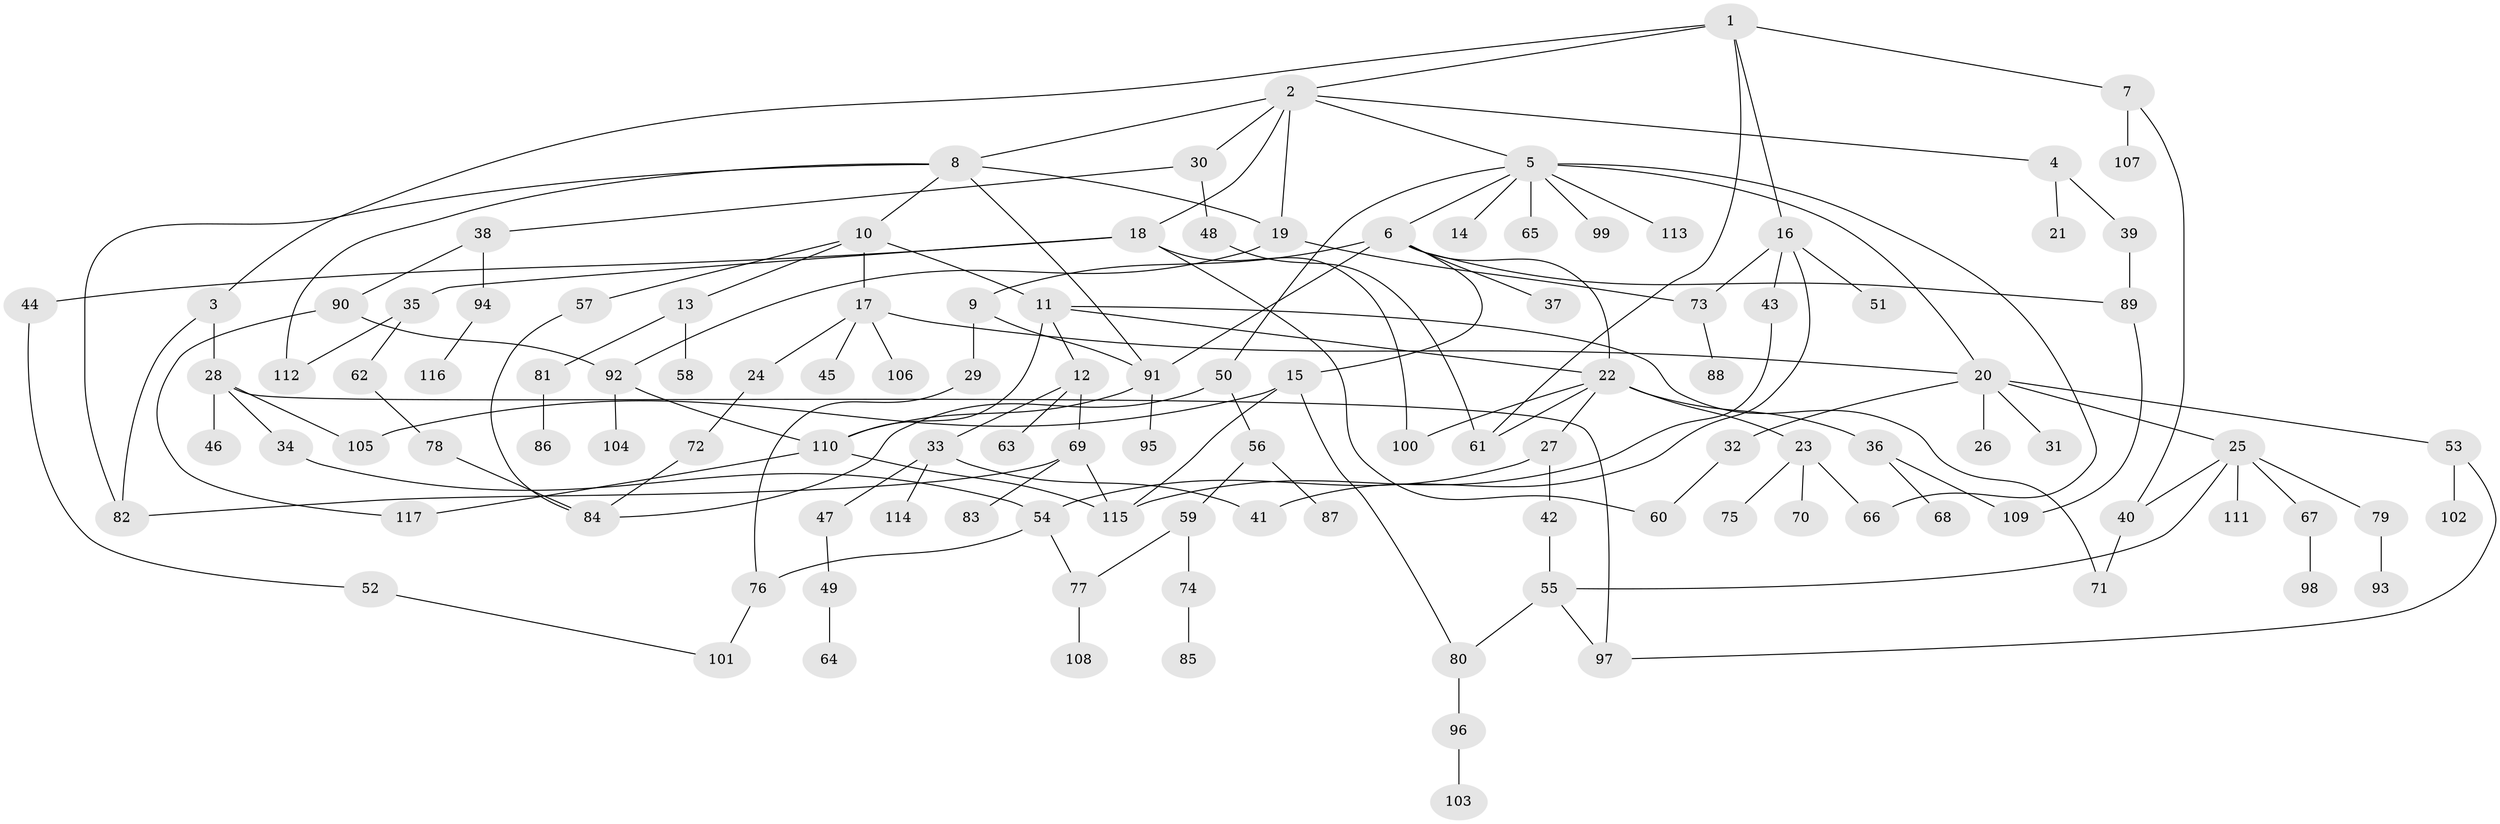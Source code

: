 // coarse degree distribution, {5: 0.08620689655172414, 4: 0.06896551724137931, 1: 0.4827586206896552, 2: 0.22413793103448276, 3: 0.05172413793103448, 8: 0.034482758620689655, 19: 0.017241379310344827, 6: 0.017241379310344827, 9: 0.017241379310344827}
// Generated by graph-tools (version 1.1) at 2025/46/03/04/25 21:46:04]
// undirected, 117 vertices, 154 edges
graph export_dot {
graph [start="1"]
  node [color=gray90,style=filled];
  1;
  2;
  3;
  4;
  5;
  6;
  7;
  8;
  9;
  10;
  11;
  12;
  13;
  14;
  15;
  16;
  17;
  18;
  19;
  20;
  21;
  22;
  23;
  24;
  25;
  26;
  27;
  28;
  29;
  30;
  31;
  32;
  33;
  34;
  35;
  36;
  37;
  38;
  39;
  40;
  41;
  42;
  43;
  44;
  45;
  46;
  47;
  48;
  49;
  50;
  51;
  52;
  53;
  54;
  55;
  56;
  57;
  58;
  59;
  60;
  61;
  62;
  63;
  64;
  65;
  66;
  67;
  68;
  69;
  70;
  71;
  72;
  73;
  74;
  75;
  76;
  77;
  78;
  79;
  80;
  81;
  82;
  83;
  84;
  85;
  86;
  87;
  88;
  89;
  90;
  91;
  92;
  93;
  94;
  95;
  96;
  97;
  98;
  99;
  100;
  101;
  102;
  103;
  104;
  105;
  106;
  107;
  108;
  109;
  110;
  111;
  112;
  113;
  114;
  115;
  116;
  117;
  1 -- 2;
  1 -- 3;
  1 -- 7;
  1 -- 16;
  1 -- 61;
  2 -- 4;
  2 -- 5;
  2 -- 8;
  2 -- 18;
  2 -- 30;
  2 -- 19;
  3 -- 28;
  3 -- 82;
  4 -- 21;
  4 -- 39;
  5 -- 6;
  5 -- 14;
  5 -- 20;
  5 -- 50;
  5 -- 65;
  5 -- 99;
  5 -- 113;
  5 -- 66;
  6 -- 9;
  6 -- 15;
  6 -- 22;
  6 -- 37;
  6 -- 91;
  6 -- 89;
  7 -- 40;
  7 -- 107;
  8 -- 10;
  8 -- 19;
  8 -- 112;
  8 -- 91;
  8 -- 82;
  9 -- 29;
  9 -- 91;
  10 -- 11;
  10 -- 13;
  10 -- 17;
  10 -- 57;
  11 -- 12;
  11 -- 71;
  11 -- 110;
  11 -- 22;
  12 -- 33;
  12 -- 63;
  12 -- 69;
  13 -- 58;
  13 -- 81;
  15 -- 105;
  15 -- 80;
  15 -- 115;
  16 -- 41;
  16 -- 43;
  16 -- 51;
  16 -- 73;
  17 -- 24;
  17 -- 45;
  17 -- 106;
  17 -- 20;
  18 -- 35;
  18 -- 44;
  18 -- 100;
  18 -- 60;
  19 -- 73;
  19 -- 92;
  20 -- 25;
  20 -- 26;
  20 -- 31;
  20 -- 32;
  20 -- 53;
  22 -- 23;
  22 -- 27;
  22 -- 36;
  22 -- 100;
  22 -- 61;
  23 -- 66;
  23 -- 70;
  23 -- 75;
  24 -- 72;
  25 -- 55;
  25 -- 67;
  25 -- 79;
  25 -- 111;
  25 -- 40;
  27 -- 42;
  27 -- 54;
  28 -- 34;
  28 -- 46;
  28 -- 97;
  28 -- 105;
  29 -- 76;
  30 -- 38;
  30 -- 48;
  32 -- 60;
  33 -- 47;
  33 -- 114;
  33 -- 41;
  34 -- 54;
  35 -- 62;
  35 -- 112;
  36 -- 68;
  36 -- 109;
  38 -- 90;
  38 -- 94;
  39 -- 89;
  40 -- 71;
  42 -- 55;
  43 -- 115;
  44 -- 52;
  47 -- 49;
  48 -- 61;
  49 -- 64;
  50 -- 56;
  50 -- 84;
  52 -- 101;
  53 -- 97;
  53 -- 102;
  54 -- 77;
  54 -- 76;
  55 -- 80;
  55 -- 97;
  56 -- 59;
  56 -- 87;
  57 -- 84;
  59 -- 74;
  59 -- 77;
  62 -- 78;
  67 -- 98;
  69 -- 82;
  69 -- 83;
  69 -- 115;
  72 -- 84;
  73 -- 88;
  74 -- 85;
  76 -- 101;
  77 -- 108;
  78 -- 84;
  79 -- 93;
  80 -- 96;
  81 -- 86;
  89 -- 109;
  90 -- 117;
  90 -- 92;
  91 -- 95;
  91 -- 110;
  92 -- 104;
  92 -- 110;
  94 -- 116;
  96 -- 103;
  110 -- 115;
  110 -- 117;
}
